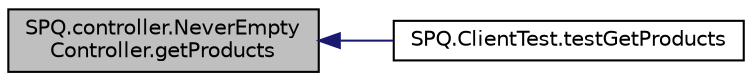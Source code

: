digraph "SPQ.controller.NeverEmptyController.getProducts"
{
  edge [fontname="Helvetica",fontsize="10",labelfontname="Helvetica",labelfontsize="10"];
  node [fontname="Helvetica",fontsize="10",shape=record];
  rankdir="LR";
  Node5 [label="SPQ.controller.NeverEmpty\lController.getProducts",height=0.2,width=0.4,color="black", fillcolor="grey75", style="filled", fontcolor="black"];
  Node5 -> Node6 [dir="back",color="midnightblue",fontsize="10",style="solid",fontname="Helvetica"];
  Node6 [label="SPQ.ClientTest.testGetProducts",height=0.2,width=0.4,color="black", fillcolor="white", style="filled",URL="$class_s_p_q_1_1_client_test.html#ab83877066a3bb92e514ca496cb96cdbf"];
}
